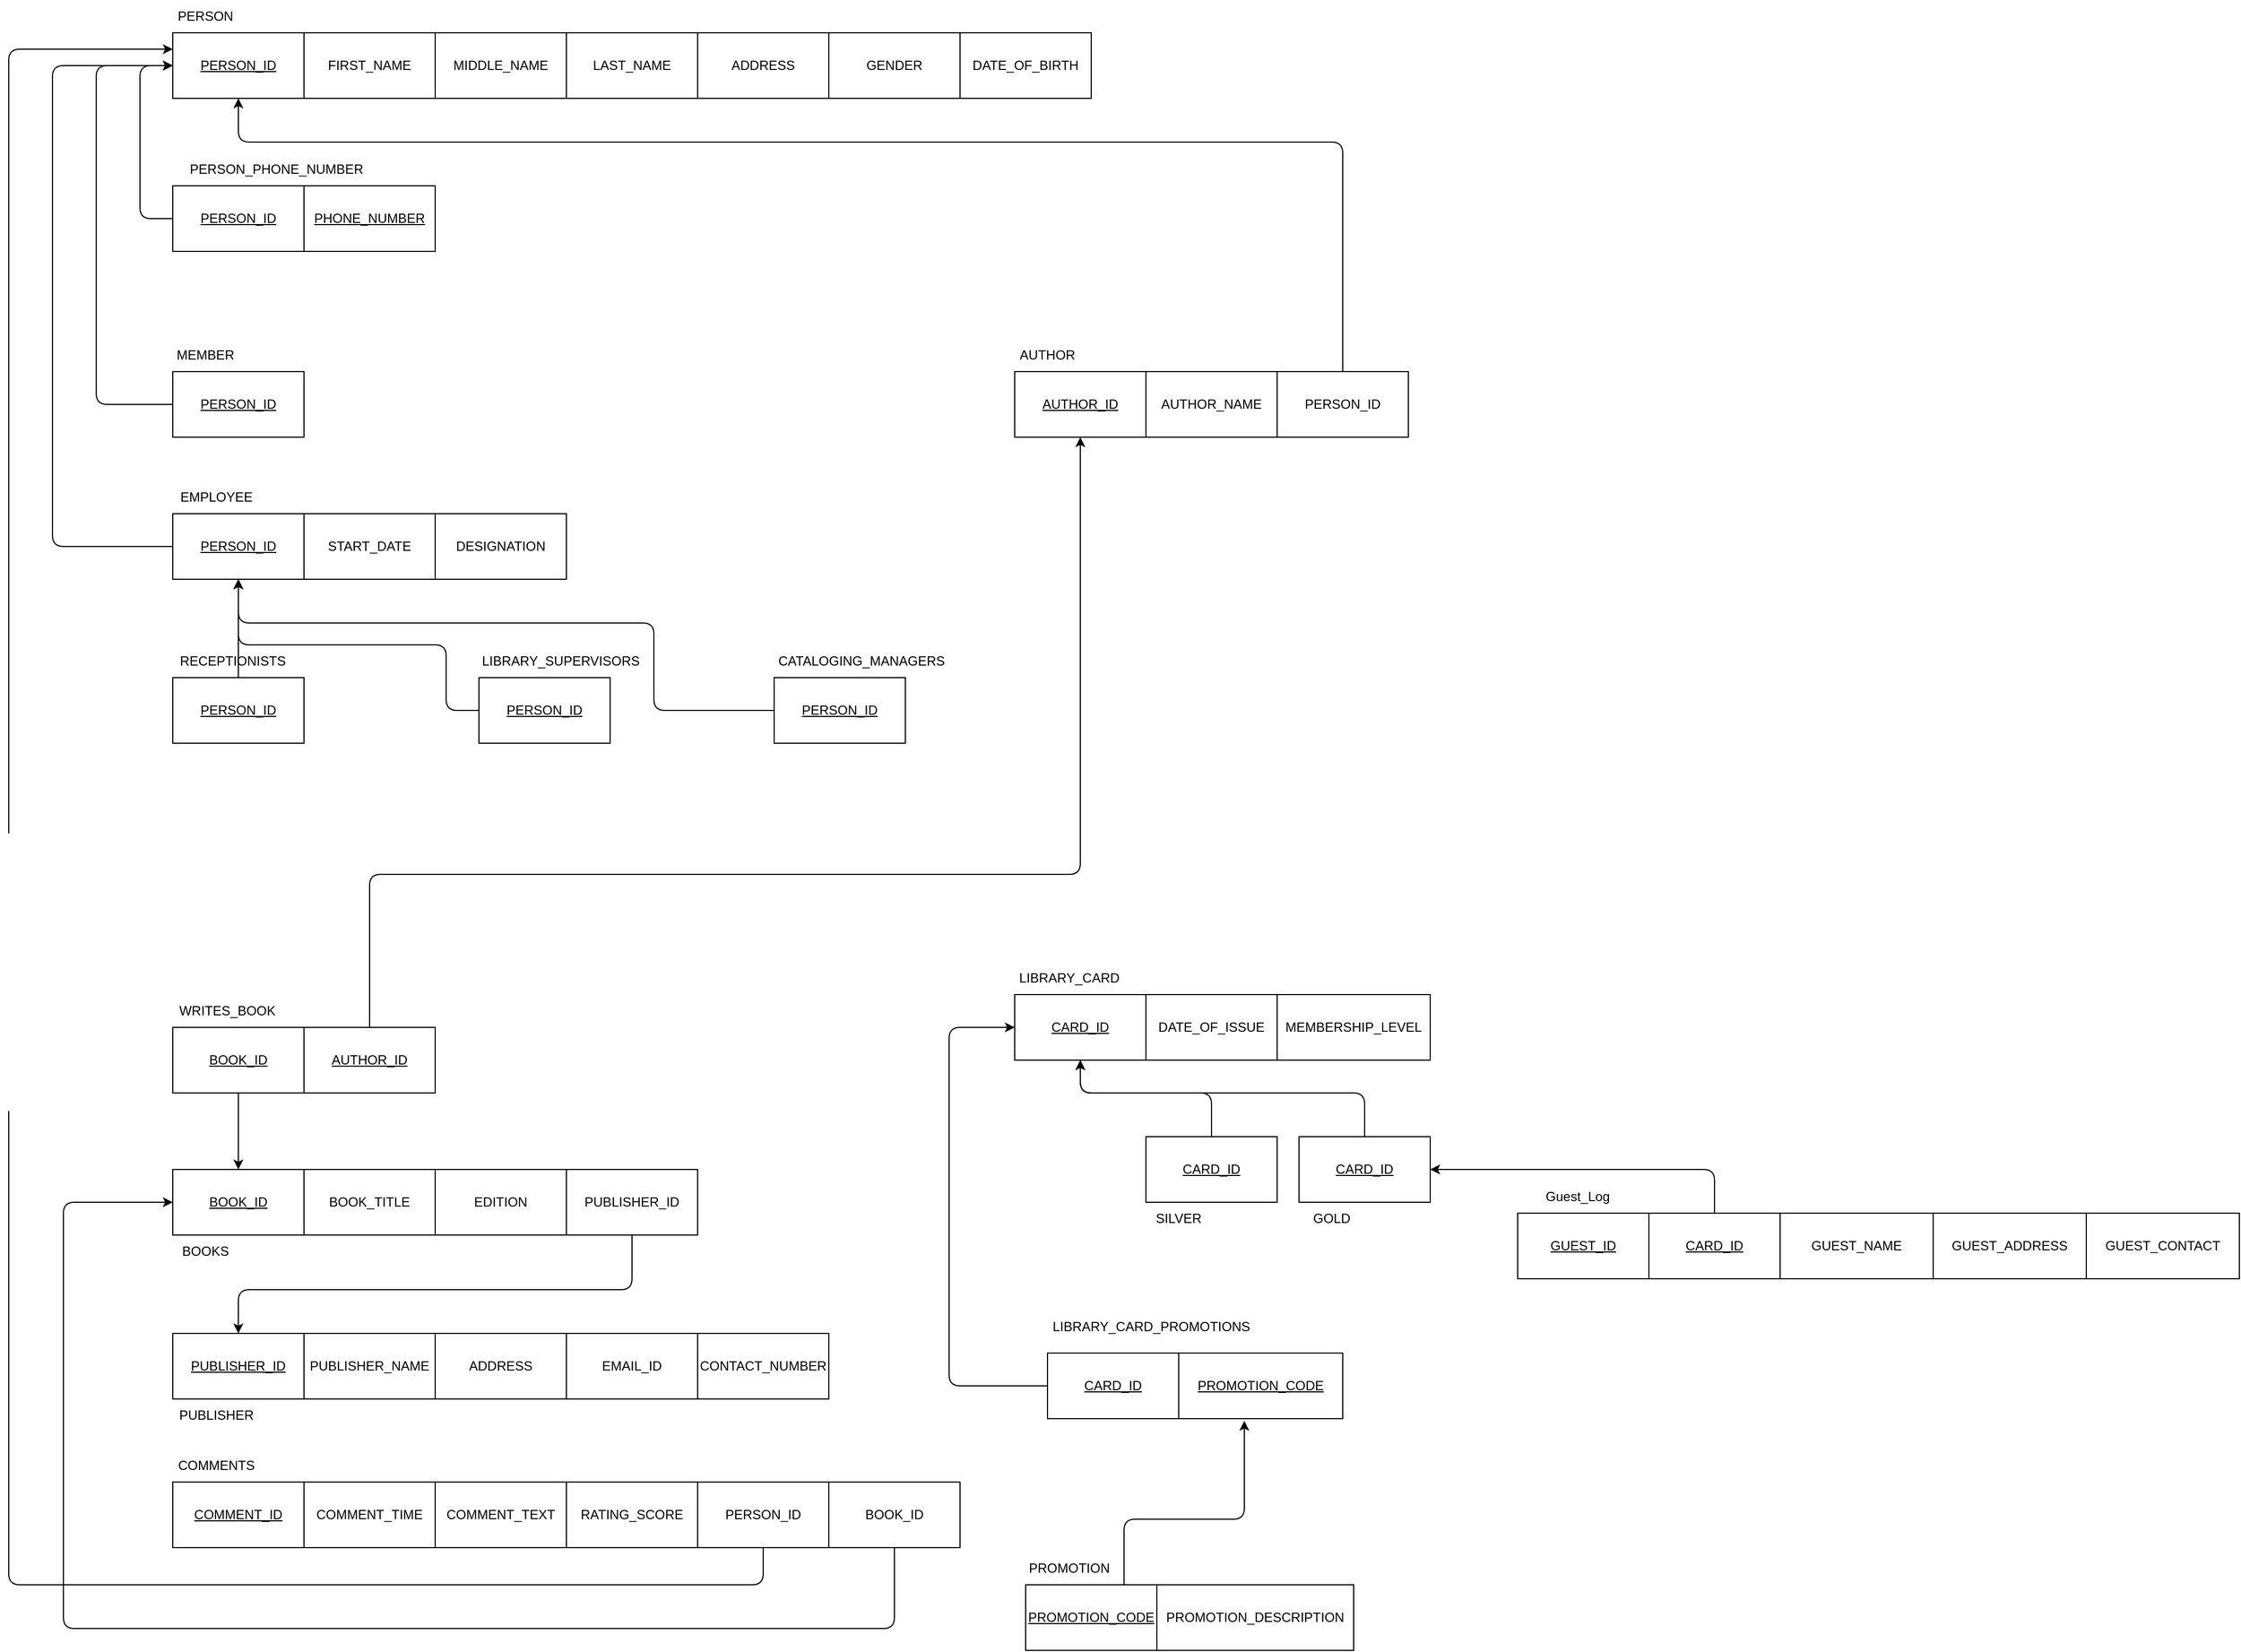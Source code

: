 <mxfile>
    <diagram id="gMBADjS6sapjuqG_sJc8" name="Page-1">
        <mxGraphModel dx="2242" dy="1133" grid="1" gridSize="10" guides="1" tooltips="1" connect="1" arrows="1" fold="1" page="1" pageScale="1" pageWidth="850" pageHeight="1100" math="0" shadow="0">
            <root>
                <mxCell id="0"/>
                <mxCell id="1" parent="0"/>
                <mxCell id="22" value="DATE_OF_BIRTH" style="rounded=0;whiteSpace=wrap;html=1;" parent="1" vertex="1">
                    <mxGeometry x="780" y="150" width="120" height="60" as="geometry"/>
                </mxCell>
                <mxCell id="8" value="" style="group" parent="1" vertex="1" connectable="0">
                    <mxGeometry x="60" y="150" width="720" height="60" as="geometry"/>
                </mxCell>
                <mxCell id="2" value="&lt;u&gt;PERSON_ID&lt;/u&gt;" style="rounded=0;whiteSpace=wrap;html=1;" parent="8" vertex="1">
                    <mxGeometry width="120" height="60" as="geometry"/>
                </mxCell>
                <mxCell id="3" value="FIRST_NAME" style="rounded=0;whiteSpace=wrap;html=1;" parent="8" vertex="1">
                    <mxGeometry x="120" width="120" height="60" as="geometry"/>
                </mxCell>
                <mxCell id="4" value="MIDDLE_NAME" style="rounded=0;whiteSpace=wrap;html=1;" parent="8" vertex="1">
                    <mxGeometry x="240" width="120" height="60" as="geometry"/>
                </mxCell>
                <mxCell id="5" value="LAST_NAME" style="rounded=0;whiteSpace=wrap;html=1;" parent="8" vertex="1">
                    <mxGeometry x="360" width="120" height="60" as="geometry"/>
                </mxCell>
                <mxCell id="6" value="ADDRESS" style="rounded=0;whiteSpace=wrap;html=1;" parent="8" vertex="1">
                    <mxGeometry x="480" width="120" height="60" as="geometry"/>
                </mxCell>
                <mxCell id="7" value="GENDER" style="rounded=0;whiteSpace=wrap;html=1;" parent="8" vertex="1">
                    <mxGeometry x="600" width="120" height="60" as="geometry"/>
                </mxCell>
                <mxCell id="9" value="PERSON" style="text;html=1;strokeColor=none;fillColor=none;align=center;verticalAlign=middle;whiteSpace=wrap;rounded=0;" parent="1" vertex="1">
                    <mxGeometry x="60" y="120" width="60" height="30" as="geometry"/>
                </mxCell>
                <mxCell id="41" style="edgeStyle=none;html=1;exitX=0;exitY=0.5;exitDx=0;exitDy=0;entryX=0;entryY=0.5;entryDx=0;entryDy=0;" parent="1" source="33" target="2" edge="1">
                    <mxGeometry relative="1" as="geometry">
                        <Array as="points">
                            <mxPoint x="30" y="320"/>
                            <mxPoint x="30" y="180"/>
                        </Array>
                    </mxGeometry>
                </mxCell>
                <mxCell id="33" value="&lt;u&gt;PERSON_ID&lt;/u&gt;" style="rounded=0;whiteSpace=wrap;html=1;" parent="1" vertex="1">
                    <mxGeometry x="60" y="290" width="120" height="60" as="geometry"/>
                </mxCell>
                <mxCell id="34" value="PERSON_PHONE_NUMBER" style="text;html=1;strokeColor=none;fillColor=none;align=center;verticalAlign=middle;whiteSpace=wrap;rounded=0;" parent="1" vertex="1">
                    <mxGeometry x="60" y="260" width="190" height="30" as="geometry"/>
                </mxCell>
                <mxCell id="35" value="&lt;u&gt;PHONE_NUMBER&lt;/u&gt;" style="rounded=0;whiteSpace=wrap;html=1;" parent="1" vertex="1">
                    <mxGeometry x="180" y="290" width="120" height="60" as="geometry"/>
                </mxCell>
                <mxCell id="44" style="edgeStyle=none;html=1;exitX=0;exitY=0.5;exitDx=0;exitDy=0;entryX=0;entryY=0.5;entryDx=0;entryDy=0;" parent="1" source="42" target="2" edge="1">
                    <mxGeometry relative="1" as="geometry">
                        <Array as="points">
                            <mxPoint x="-10" y="490"/>
                            <mxPoint x="-10" y="180"/>
                        </Array>
                    </mxGeometry>
                </mxCell>
                <mxCell id="42" value="&lt;u&gt;PERSON_ID&lt;/u&gt;" style="rounded=0;whiteSpace=wrap;html=1;" parent="1" vertex="1">
                    <mxGeometry x="60" y="460" width="120" height="60" as="geometry"/>
                </mxCell>
                <mxCell id="43" value="MEMBER" style="text;html=1;strokeColor=none;fillColor=none;align=center;verticalAlign=middle;whiteSpace=wrap;rounded=0;" parent="1" vertex="1">
                    <mxGeometry x="60" y="430" width="60" height="30" as="geometry"/>
                </mxCell>
                <mxCell id="47" style="edgeStyle=none;html=1;exitX=0;exitY=0.5;exitDx=0;exitDy=0;entryX=0;entryY=0.5;entryDx=0;entryDy=0;" parent="1" source="45" target="2" edge="1">
                    <mxGeometry relative="1" as="geometry">
                        <Array as="points">
                            <mxPoint x="-50" y="620"/>
                            <mxPoint x="-50" y="180"/>
                        </Array>
                    </mxGeometry>
                </mxCell>
                <mxCell id="45" value="&lt;u&gt;PERSON_ID&lt;/u&gt;" style="rounded=0;whiteSpace=wrap;html=1;" parent="1" vertex="1">
                    <mxGeometry x="60" y="590" width="120" height="60" as="geometry"/>
                </mxCell>
                <mxCell id="46" value="EMPLOYEE" style="text;html=1;strokeColor=none;fillColor=none;align=center;verticalAlign=middle;whiteSpace=wrap;rounded=0;" parent="1" vertex="1">
                    <mxGeometry x="60" y="560" width="80" height="30" as="geometry"/>
                </mxCell>
                <mxCell id="48" value="START_DATE" style="rounded=0;whiteSpace=wrap;html=1;" parent="1" vertex="1">
                    <mxGeometry x="180" y="590" width="120" height="60" as="geometry"/>
                </mxCell>
                <mxCell id="49" value="DESIGNATION" style="rounded=0;whiteSpace=wrap;html=1;" parent="1" vertex="1">
                    <mxGeometry x="300" y="590" width="120" height="60" as="geometry"/>
                </mxCell>
                <mxCell id="60" style="edgeStyle=none;html=1;exitX=0.5;exitY=0;exitDx=0;exitDy=0;entryX=0.5;entryY=1;entryDx=0;entryDy=0;" parent="1" source="52" target="45" edge="1">
                    <mxGeometry relative="1" as="geometry"/>
                </mxCell>
                <mxCell id="52" value="&lt;u&gt;PERSON_ID&lt;/u&gt;" style="rounded=0;whiteSpace=wrap;html=1;" parent="1" vertex="1">
                    <mxGeometry x="60" y="740" width="120" height="60" as="geometry"/>
                </mxCell>
                <mxCell id="53" value="RECEPTIONISTS" style="text;html=1;strokeColor=none;fillColor=none;align=center;verticalAlign=middle;whiteSpace=wrap;rounded=0;" parent="1" vertex="1">
                    <mxGeometry x="60" y="710" width="110" height="30" as="geometry"/>
                </mxCell>
                <mxCell id="61" style="edgeStyle=none;html=1;exitX=0;exitY=0.5;exitDx=0;exitDy=0;entryX=0.5;entryY=1;entryDx=0;entryDy=0;" parent="1" source="54" target="45" edge="1">
                    <mxGeometry relative="1" as="geometry">
                        <Array as="points">
                            <mxPoint x="310" y="770"/>
                            <mxPoint x="310" y="710"/>
                            <mxPoint x="120" y="710"/>
                        </Array>
                    </mxGeometry>
                </mxCell>
                <mxCell id="54" value="&lt;u&gt;PERSON_ID&lt;/u&gt;" style="rounded=0;whiteSpace=wrap;html=1;" parent="1" vertex="1">
                    <mxGeometry x="340" y="740" width="120" height="60" as="geometry"/>
                </mxCell>
                <mxCell id="55" value="LIBRARY_SUPERVISORS" style="text;html=1;strokeColor=none;fillColor=none;align=center;verticalAlign=middle;whiteSpace=wrap;rounded=0;" parent="1" vertex="1">
                    <mxGeometry x="340" y="710" width="150" height="30" as="geometry"/>
                </mxCell>
                <mxCell id="63" style="edgeStyle=none;html=1;exitX=0;exitY=0.5;exitDx=0;exitDy=0;entryX=0.5;entryY=1;entryDx=0;entryDy=0;" parent="1" source="56" target="45" edge="1">
                    <mxGeometry relative="1" as="geometry">
                        <Array as="points">
                            <mxPoint x="500" y="770"/>
                            <mxPoint x="500" y="690"/>
                            <mxPoint x="120" y="690"/>
                        </Array>
                    </mxGeometry>
                </mxCell>
                <mxCell id="56" value="&lt;u&gt;PERSON_ID&lt;/u&gt;" style="rounded=0;whiteSpace=wrap;html=1;" parent="1" vertex="1">
                    <mxGeometry x="610" y="740" width="120" height="60" as="geometry"/>
                </mxCell>
                <mxCell id="57" value="CATALOGING_MANAGERS" style="text;html=1;strokeColor=none;fillColor=none;align=center;verticalAlign=middle;whiteSpace=wrap;rounded=0;" parent="1" vertex="1">
                    <mxGeometry x="610" y="710" width="160" height="30" as="geometry"/>
                </mxCell>
                <mxCell id="69" value="" style="group" parent="1" vertex="1" connectable="0">
                    <mxGeometry x="60" y="1446" width="480" height="90" as="geometry"/>
                </mxCell>
                <mxCell id="64" value="&lt;u&gt;COMMENT_ID&lt;/u&gt;" style="rounded=0;whiteSpace=wrap;html=1;" parent="69" vertex="1">
                    <mxGeometry y="30" width="120" height="60" as="geometry"/>
                </mxCell>
                <mxCell id="65" value="COMMENT_TIME" style="rounded=0;whiteSpace=wrap;html=1;" parent="69" vertex="1">
                    <mxGeometry x="120" y="30" width="120" height="60" as="geometry"/>
                </mxCell>
                <mxCell id="66" value="COMMENT_TEXT" style="rounded=0;whiteSpace=wrap;html=1;" parent="69" vertex="1">
                    <mxGeometry x="240" y="30" width="120" height="60" as="geometry"/>
                </mxCell>
                <mxCell id="67" value="RATING_SCORE" style="rounded=0;whiteSpace=wrap;html=1;" parent="69" vertex="1">
                    <mxGeometry x="360" y="30" width="120" height="60" as="geometry"/>
                </mxCell>
                <mxCell id="68" value="COMMENTS" style="text;html=1;strokeColor=none;fillColor=none;align=center;verticalAlign=middle;whiteSpace=wrap;rounded=0;" parent="69" vertex="1">
                    <mxGeometry width="80" height="30" as="geometry"/>
                </mxCell>
                <mxCell id="87" value="" style="group" parent="1" vertex="1" connectable="0">
                    <mxGeometry x="60" y="1310" width="600" height="90" as="geometry"/>
                </mxCell>
                <mxCell id="93" value="" style="group" parent="87" vertex="1" connectable="0">
                    <mxGeometry y="30" width="600" height="60" as="geometry"/>
                </mxCell>
                <mxCell id="81" value="&lt;u&gt;PUBLISHER_ID&lt;/u&gt;" style="rounded=0;whiteSpace=wrap;html=1;" parent="93" vertex="1">
                    <mxGeometry width="120" height="60" as="geometry"/>
                </mxCell>
                <mxCell id="82" value="PUBLISHER_NAME" style="rounded=0;whiteSpace=wrap;html=1;" parent="93" vertex="1">
                    <mxGeometry x="120" width="120" height="60" as="geometry"/>
                </mxCell>
                <mxCell id="83" value="ADDRESS" style="rounded=0;whiteSpace=wrap;html=1;" parent="93" vertex="1">
                    <mxGeometry x="240" width="120" height="60" as="geometry"/>
                </mxCell>
                <mxCell id="84" value="EMAIL_ID" style="rounded=0;whiteSpace=wrap;html=1;" parent="93" vertex="1">
                    <mxGeometry x="360" width="120" height="60" as="geometry"/>
                </mxCell>
                <mxCell id="85" value="CONTACT_NUMBER" style="rounded=0;whiteSpace=wrap;html=1;" parent="93" vertex="1">
                    <mxGeometry x="480" width="120" height="60" as="geometry"/>
                </mxCell>
                <mxCell id="90" style="edgeStyle=none;html=1;exitX=0.5;exitY=1;exitDx=0;exitDy=0;entryX=0;entryY=0.25;entryDx=0;entryDy=0;" parent="1" source="88" target="2" edge="1">
                    <mxGeometry relative="1" as="geometry">
                        <mxPoint x="60" y="240" as="targetPoint"/>
                        <Array as="points">
                            <mxPoint x="600" y="1570"/>
                            <mxPoint x="-90" y="1570"/>
                            <mxPoint x="-90" y="165"/>
                        </Array>
                    </mxGeometry>
                </mxCell>
                <mxCell id="88" value="PERSON_ID" style="rounded=0;whiteSpace=wrap;html=1;" parent="1" vertex="1">
                    <mxGeometry x="540" y="1476" width="120" height="60" as="geometry"/>
                </mxCell>
                <mxCell id="91" style="edgeStyle=none;html=1;exitX=0.5;exitY=1;exitDx=0;exitDy=0;entryX=0;entryY=0.5;entryDx=0;entryDy=0;" parent="1" source="89" target="70" edge="1">
                    <mxGeometry relative="1" as="geometry">
                        <Array as="points">
                            <mxPoint x="720" y="1610"/>
                            <mxPoint x="-40" y="1610"/>
                            <mxPoint x="-40" y="1220"/>
                        </Array>
                    </mxGeometry>
                </mxCell>
                <mxCell id="89" value="BOOK_ID" style="rounded=0;whiteSpace=wrap;html=1;" parent="1" vertex="1">
                    <mxGeometry x="660" y="1476" width="120" height="60" as="geometry"/>
                </mxCell>
                <mxCell id="104" value="" style="group" parent="1" vertex="1" connectable="0">
                    <mxGeometry x="830" y="430" width="360" height="90" as="geometry"/>
                </mxCell>
                <mxCell id="100" value="&lt;u&gt;AUTHOR_ID&lt;/u&gt;" style="rounded=0;whiteSpace=wrap;html=1;" parent="104" vertex="1">
                    <mxGeometry y="30" width="120" height="60" as="geometry"/>
                </mxCell>
                <mxCell id="101" value="AUTHOR" style="text;html=1;strokeColor=none;fillColor=none;align=center;verticalAlign=middle;whiteSpace=wrap;rounded=0;" parent="104" vertex="1">
                    <mxGeometry width="60" height="30" as="geometry"/>
                </mxCell>
                <mxCell id="102" value="PERSON_ID" style="rounded=0;whiteSpace=wrap;html=1;" parent="104" vertex="1">
                    <mxGeometry x="240" y="30" width="120" height="60" as="geometry"/>
                </mxCell>
                <mxCell id="103" value="AUTHOR_NAME" style="rounded=0;whiteSpace=wrap;html=1;" parent="104" vertex="1">
                    <mxGeometry x="120" y="30" width="120" height="60" as="geometry"/>
                </mxCell>
                <mxCell id="105" style="edgeStyle=none;html=1;exitX=0.5;exitY=0;exitDx=0;exitDy=0;entryX=0.5;entryY=1;entryDx=0;entryDy=0;" parent="1" source="102" target="2" edge="1">
                    <mxGeometry relative="1" as="geometry">
                        <Array as="points">
                            <mxPoint x="1130" y="250"/>
                            <mxPoint x="120" y="250"/>
                        </Array>
                    </mxGeometry>
                </mxCell>
                <mxCell id="86" value="PUBLISHER" style="text;html=1;strokeColor=none;fillColor=none;align=center;verticalAlign=middle;whiteSpace=wrap;rounded=0;" parent="1" vertex="1">
                    <mxGeometry x="60" y="1400" width="80" height="30" as="geometry"/>
                </mxCell>
                <mxCell id="106" style="edgeStyle=none;html=1;exitX=0.5;exitY=1;exitDx=0;exitDy=0;entryX=0.5;entryY=0;entryDx=0;entryDy=0;" parent="1" source="92" target="81" edge="1">
                    <mxGeometry relative="1" as="geometry">
                        <Array as="points">
                            <mxPoint x="480" y="1300"/>
                            <mxPoint x="120" y="1300"/>
                        </Array>
                    </mxGeometry>
                </mxCell>
                <mxCell id="111" style="edgeStyle=none;html=1;exitX=0.5;exitY=1;exitDx=0;exitDy=0;" parent="1" source="107" target="70" edge="1">
                    <mxGeometry relative="1" as="geometry"/>
                </mxCell>
                <mxCell id="107" value="&lt;u&gt;BOOK_ID&lt;/u&gt;" style="rounded=0;whiteSpace=wrap;html=1;" parent="1" vertex="1">
                    <mxGeometry x="60" y="1060" width="120" height="60" as="geometry"/>
                </mxCell>
                <mxCell id="112" style="edgeStyle=none;html=1;exitX=0.5;exitY=0;exitDx=0;exitDy=0;entryX=0.5;entryY=1;entryDx=0;entryDy=0;" parent="1" source="108" target="100" edge="1">
                    <mxGeometry relative="1" as="geometry">
                        <Array as="points">
                            <mxPoint x="240" y="920"/>
                            <mxPoint x="890" y="920"/>
                        </Array>
                    </mxGeometry>
                </mxCell>
                <mxCell id="108" value="&lt;u&gt;AUTHOR_ID&lt;/u&gt;" style="rounded=0;whiteSpace=wrap;html=1;" parent="1" vertex="1">
                    <mxGeometry x="180" y="1060" width="120" height="60" as="geometry"/>
                </mxCell>
                <mxCell id="109" value="WRITES_BOOK" style="text;html=1;strokeColor=none;fillColor=none;align=center;verticalAlign=middle;whiteSpace=wrap;rounded=0;" parent="1" vertex="1">
                    <mxGeometry x="60" y="1030" width="100" height="30" as="geometry"/>
                </mxCell>
                <mxCell id="110" value="" style="group" parent="1" vertex="1" connectable="0">
                    <mxGeometry x="60" y="1190" width="480" height="90" as="geometry"/>
                </mxCell>
                <mxCell id="70" value="&lt;u&gt;BOOK_ID&lt;/u&gt;" style="rounded=0;whiteSpace=wrap;html=1;" parent="110" vertex="1">
                    <mxGeometry width="120" height="60" as="geometry"/>
                </mxCell>
                <mxCell id="71" value="BOOK_TITLE" style="rounded=0;whiteSpace=wrap;html=1;" parent="110" vertex="1">
                    <mxGeometry x="120" width="120" height="60" as="geometry"/>
                </mxCell>
                <mxCell id="73" value="EDITION" style="rounded=0;whiteSpace=wrap;html=1;" parent="110" vertex="1">
                    <mxGeometry x="240" width="120" height="60" as="geometry"/>
                </mxCell>
                <mxCell id="75" value="BOOKS" style="text;html=1;strokeColor=none;fillColor=none;align=center;verticalAlign=middle;whiteSpace=wrap;rounded=0;" parent="110" vertex="1">
                    <mxGeometry y="60" width="60" height="30" as="geometry"/>
                </mxCell>
                <mxCell id="92" value="PUBLISHER_ID" style="rounded=0;whiteSpace=wrap;html=1;" parent="110" vertex="1">
                    <mxGeometry x="360" width="120" height="60" as="geometry"/>
                </mxCell>
                <mxCell id="113" value="&lt;u&gt;CARD_ID&lt;/u&gt;" style="rounded=0;whiteSpace=wrap;html=1;" parent="1" vertex="1">
                    <mxGeometry x="830" y="1030" width="120" height="60" as="geometry"/>
                </mxCell>
                <mxCell id="114" value="DATE_OF_ISSUE" style="rounded=0;whiteSpace=wrap;html=1;" parent="1" vertex="1">
                    <mxGeometry x="950" y="1030" width="120" height="60" as="geometry"/>
                </mxCell>
                <mxCell id="115" value="MEMBERSHIP_LEVEL" style="rounded=0;whiteSpace=wrap;html=1;" parent="1" vertex="1">
                    <mxGeometry x="1070" y="1030" width="140" height="60" as="geometry"/>
                </mxCell>
                <mxCell id="116" value="LIBRARY_CARD" style="text;html=1;strokeColor=none;fillColor=none;align=center;verticalAlign=middle;whiteSpace=wrap;rounded=0;" parent="1" vertex="1">
                    <mxGeometry x="830" y="1000" width="100" height="30" as="geometry"/>
                </mxCell>
                <mxCell id="129" style="edgeStyle=none;html=1;exitX=0.75;exitY=0;exitDx=0;exitDy=0;" edge="1" parent="1" source="117">
                    <mxGeometry relative="1" as="geometry">
                        <mxPoint x="1040" y="1420" as="targetPoint"/>
                        <Array as="points">
                            <mxPoint x="930" y="1510"/>
                            <mxPoint x="1040" y="1510"/>
                        </Array>
                    </mxGeometry>
                </mxCell>
                <mxCell id="117" value="&lt;u&gt;PROMOTION_CODE&lt;/u&gt;" style="rounded=0;whiteSpace=wrap;html=1;" parent="1" vertex="1">
                    <mxGeometry x="840" y="1570" width="120" height="60" as="geometry"/>
                </mxCell>
                <mxCell id="118" value="PROMOTION_DESCRIPTION" style="rounded=0;whiteSpace=wrap;html=1;" parent="1" vertex="1">
                    <mxGeometry x="960" y="1570" width="180" height="60" as="geometry"/>
                </mxCell>
                <mxCell id="119" value="PROMOTION" style="text;html=1;strokeColor=none;fillColor=none;align=center;verticalAlign=middle;whiteSpace=wrap;rounded=0;" parent="1" vertex="1">
                    <mxGeometry x="840" y="1540" width="80" height="30" as="geometry"/>
                </mxCell>
                <mxCell id="130" style="edgeStyle=none;html=1;exitX=0;exitY=0.5;exitDx=0;exitDy=0;entryX=0;entryY=0.5;entryDx=0;entryDy=0;" edge="1" parent="1" source="120" target="113">
                    <mxGeometry relative="1" as="geometry">
                        <mxPoint x="890" y="1110" as="targetPoint"/>
                        <Array as="points">
                            <mxPoint x="770" y="1388"/>
                            <mxPoint x="770" y="1060"/>
                        </Array>
                    </mxGeometry>
                </mxCell>
                <mxCell id="120" value="&lt;u&gt;CARD_ID&lt;/u&gt;" style="rounded=0;whiteSpace=wrap;html=1;" parent="1" vertex="1">
                    <mxGeometry x="860" y="1358" width="120" height="60" as="geometry"/>
                </mxCell>
                <mxCell id="121" value="&lt;u&gt;PROMOTION_CODE&lt;/u&gt;" style="rounded=0;whiteSpace=wrap;html=1;" parent="1" vertex="1">
                    <mxGeometry x="980" y="1358" width="150" height="60" as="geometry"/>
                </mxCell>
                <mxCell id="122" value="LIBRARY_CARD_PROMOTIONS" style="text;html=1;strokeColor=none;fillColor=none;align=center;verticalAlign=middle;whiteSpace=wrap;rounded=0;" parent="1" vertex="1">
                    <mxGeometry x="860" y="1320" width="190" height="28" as="geometry"/>
                </mxCell>
                <mxCell id="127" style="edgeStyle=none;html=1;exitX=0.5;exitY=0;exitDx=0;exitDy=0;entryX=0.5;entryY=1;entryDx=0;entryDy=0;" parent="1" source="123" target="113" edge="1">
                    <mxGeometry relative="1" as="geometry">
                        <Array as="points">
                            <mxPoint x="1010" y="1120"/>
                            <mxPoint x="890" y="1120"/>
                        </Array>
                    </mxGeometry>
                </mxCell>
                <mxCell id="123" value="&lt;u&gt;CARD_ID&lt;/u&gt;" style="rounded=0;whiteSpace=wrap;html=1;" parent="1" vertex="1">
                    <mxGeometry x="950" y="1160" width="120" height="60" as="geometry"/>
                </mxCell>
                <mxCell id="124" value="SILVER" style="text;html=1;strokeColor=none;fillColor=none;align=center;verticalAlign=middle;whiteSpace=wrap;rounded=0;" parent="1" vertex="1">
                    <mxGeometry x="950" y="1220" width="60" height="30" as="geometry"/>
                </mxCell>
                <mxCell id="128" style="edgeStyle=none;html=1;exitX=0.5;exitY=0;exitDx=0;exitDy=0;" parent="1" source="125" edge="1">
                    <mxGeometry relative="1" as="geometry">
                        <mxPoint x="890" y="1090" as="targetPoint"/>
                        <Array as="points">
                            <mxPoint x="1150" y="1120"/>
                            <mxPoint x="890" y="1120"/>
                        </Array>
                    </mxGeometry>
                </mxCell>
                <mxCell id="125" value="&lt;u&gt;CARD_ID&lt;/u&gt;" style="rounded=0;whiteSpace=wrap;html=1;" parent="1" vertex="1">
                    <mxGeometry x="1090" y="1160" width="120" height="60" as="geometry"/>
                </mxCell>
                <mxCell id="126" value="GOLD" style="text;html=1;strokeColor=none;fillColor=none;align=center;verticalAlign=middle;whiteSpace=wrap;rounded=0;" parent="1" vertex="1">
                    <mxGeometry x="1090" y="1220" width="60" height="30" as="geometry"/>
                </mxCell>
                <mxCell id="131" value="&lt;u&gt;GUEST_ID&lt;/u&gt;" style="rounded=0;whiteSpace=wrap;html=1;" vertex="1" parent="1">
                    <mxGeometry x="1290" y="1230" width="120" height="60" as="geometry"/>
                </mxCell>
                <mxCell id="137" style="edgeStyle=none;html=1;exitX=0.5;exitY=0;exitDx=0;exitDy=0;entryX=1;entryY=0.5;entryDx=0;entryDy=0;" edge="1" parent="1" source="132" target="125">
                    <mxGeometry relative="1" as="geometry">
                        <Array as="points">
                            <mxPoint x="1470" y="1190"/>
                        </Array>
                    </mxGeometry>
                </mxCell>
                <mxCell id="132" value="&lt;u&gt;CARD_ID&lt;/u&gt;" style="rounded=0;whiteSpace=wrap;html=1;" vertex="1" parent="1">
                    <mxGeometry x="1410" y="1230" width="120" height="60" as="geometry"/>
                </mxCell>
                <mxCell id="133" value="GUEST_NAME" style="rounded=0;whiteSpace=wrap;html=1;" vertex="1" parent="1">
                    <mxGeometry x="1530" y="1230" width="140" height="60" as="geometry"/>
                </mxCell>
                <mxCell id="134" value="Guest_Log" style="text;html=1;strokeColor=none;fillColor=none;align=center;verticalAlign=middle;whiteSpace=wrap;rounded=0;" vertex="1" parent="1">
                    <mxGeometry x="1290" y="1200" width="110" height="30" as="geometry"/>
                </mxCell>
                <mxCell id="135" value="GUEST_ADDRESS&lt;span style=&quot;color: rgba(0 , 0 , 0 , 0) ; font-family: monospace ; font-size: 0px&quot;&gt;%3CmxGraphModel%3E%3Croot%3E%3CmxCell%20id%3D%220%22%2F%3E%3CmxCell%20id%3D%221%22%20parent%3D%220%22%2F%3E%3CmxCell%20id%3D%222%22%20value%3D%22GUEST_NAME%22%20style%3D%22rounded%3D0%3BwhiteSpace%3Dwrap%3Bhtml%3D1%3B%22%20vertex%3D%221%22%20parent%3D%221%22%3E%3CmxGeometry%20x%3D%221530%22%20y%3D%221220%22%20width%3D%22140%22%20height%3D%2260%22%20as%3D%22geometry%22%2F%3E%3C%2FmxCell%3E%3C%2Froot%3E%3C%2FmxGraphModel%3E&lt;/span&gt;" style="rounded=0;whiteSpace=wrap;html=1;" vertex="1" parent="1">
                    <mxGeometry x="1670" y="1230" width="140" height="60" as="geometry"/>
                </mxCell>
                <mxCell id="136" value="GUEST_CONTACT" style="rounded=0;whiteSpace=wrap;html=1;" vertex="1" parent="1">
                    <mxGeometry x="1810" y="1230" width="140" height="60" as="geometry"/>
                </mxCell>
            </root>
        </mxGraphModel>
    </diagram>
</mxfile>